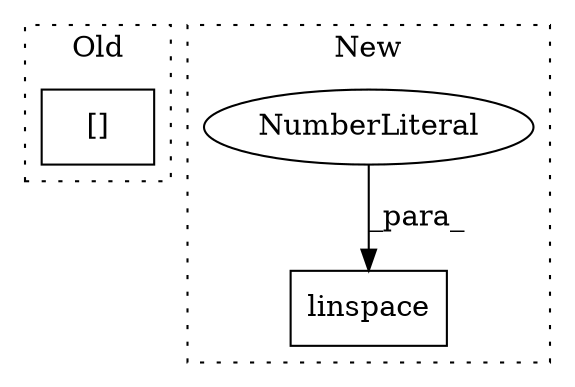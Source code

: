 digraph G {
subgraph cluster0 {
1 [label="[]" a="2" s="2300,2351" l="14,2" shape="box"];
label = "Old";
style="dotted";
}
subgraph cluster1 {
2 [label="linspace" a="32" s="2302,2323" l="9,1" shape="box"];
3 [label="NumberLiteral" a="34" s="2311" l="4" shape="ellipse"];
label = "New";
style="dotted";
}
3 -> 2 [label="_para_"];
}